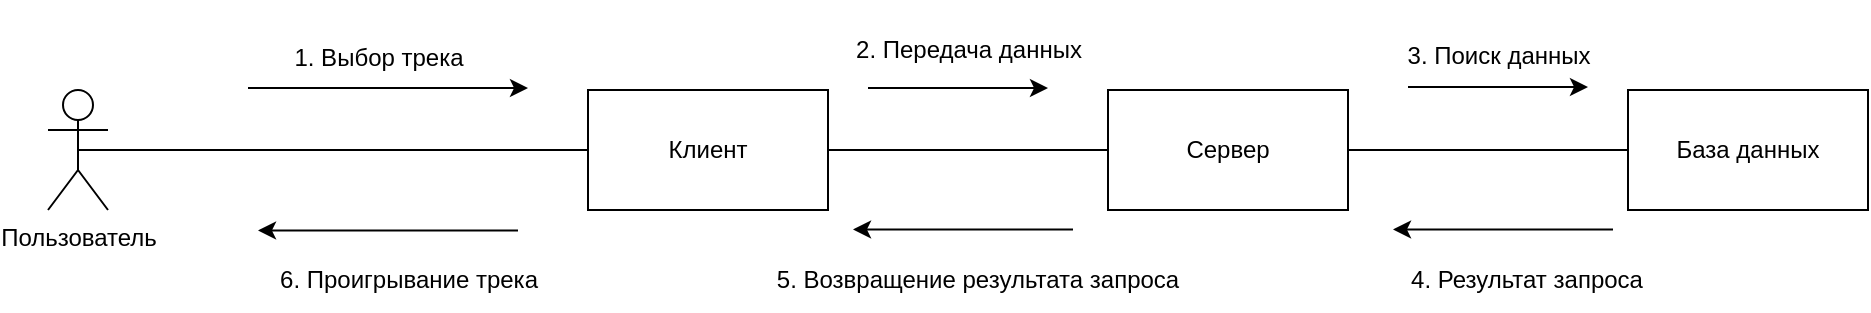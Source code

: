 <mxfile version="20.8.16" type="device"><diagram name="Страница 1" id="5gbrKuqwPX-iAULHTUZU"><mxGraphModel dx="1020" dy="542" grid="1" gridSize="10" guides="1" tooltips="1" connect="1" arrows="1" fold="1" page="1" pageScale="1" pageWidth="827" pageHeight="1169" math="0" shadow="0"><root><mxCell id="0"/><mxCell id="1" parent="0"/><mxCell id="0MuPSX7xNd4ztPRUmDMD-1" value="Пользователь" style="shape=umlActor;verticalLabelPosition=bottom;verticalAlign=top;html=1;outlineConnect=0;" vertex="1" parent="1"><mxGeometry x="40" y="1005" width="30" height="60" as="geometry"/></mxCell><mxCell id="0MuPSX7xNd4ztPRUmDMD-2" value="" style="edgeStyle=orthogonalEdgeStyle;rounded=0;orthogonalLoop=1;jettySize=auto;html=1;endArrow=none;endFill=0;" edge="1" parent="1" source="0MuPSX7xNd4ztPRUmDMD-3" target="0MuPSX7xNd4ztPRUmDMD-10"><mxGeometry relative="1" as="geometry"><Array as="points"><mxPoint x="480" y="1035"/><mxPoint x="480" y="1035"/></Array></mxGeometry></mxCell><mxCell id="0MuPSX7xNd4ztPRUmDMD-3" value="Клиент" style="rounded=0;whiteSpace=wrap;html=1;" vertex="1" parent="1"><mxGeometry x="310" y="1005" width="120" height="60" as="geometry"/></mxCell><mxCell id="0MuPSX7xNd4ztPRUmDMD-4" value="" style="endArrow=none;html=1;rounded=0;exitX=0.5;exitY=0.5;exitDx=0;exitDy=0;exitPerimeter=0;entryX=0;entryY=0.5;entryDx=0;entryDy=0;" edge="1" parent="1" source="0MuPSX7xNd4ztPRUmDMD-1" target="0MuPSX7xNd4ztPRUmDMD-3"><mxGeometry width="50" height="50" relative="1" as="geometry"><mxPoint x="320" y="1015" as="sourcePoint"/><mxPoint x="370" y="965" as="targetPoint"/></mxGeometry></mxCell><mxCell id="0MuPSX7xNd4ztPRUmDMD-5" value="" style="endArrow=classic;html=1;rounded=0;" edge="1" parent="1"><mxGeometry width="50" height="50" relative="1" as="geometry"><mxPoint x="140" y="1004" as="sourcePoint"/><mxPoint x="280" y="1004" as="targetPoint"/></mxGeometry></mxCell><mxCell id="0MuPSX7xNd4ztPRUmDMD-6" value="1. Выбор трека" style="text;html=1;align=center;verticalAlign=middle;resizable=0;points=[];autosize=1;strokeColor=none;fillColor=none;" vertex="1" parent="1"><mxGeometry x="150" y="974" width="110" height="30" as="geometry"/></mxCell><mxCell id="0MuPSX7xNd4ztPRUmDMD-7" value="" style="endArrow=classic;html=1;rounded=0;" edge="1" parent="1"><mxGeometry width="50" height="50" relative="1" as="geometry"><mxPoint x="275" y="1075.25" as="sourcePoint"/><mxPoint x="145" y="1075.25" as="targetPoint"/></mxGeometry></mxCell><mxCell id="0MuPSX7xNd4ztPRUmDMD-8" value="6. Проигрывание трека" style="text;html=1;align=center;verticalAlign=middle;resizable=0;points=[];autosize=1;strokeColor=none;fillColor=none;" vertex="1" parent="1"><mxGeometry x="145" y="1085.25" width="150" height="30" as="geometry"/></mxCell><mxCell id="0MuPSX7xNd4ztPRUmDMD-9" value="" style="edgeStyle=orthogonalEdgeStyle;rounded=0;orthogonalLoop=1;jettySize=auto;html=1;endArrow=none;endFill=0;" edge="1" parent="1" source="0MuPSX7xNd4ztPRUmDMD-10" target="0MuPSX7xNd4ztPRUmDMD-11"><mxGeometry relative="1" as="geometry"/></mxCell><mxCell id="0MuPSX7xNd4ztPRUmDMD-10" value="Сервер" style="whiteSpace=wrap;html=1;rounded=0;" vertex="1" parent="1"><mxGeometry x="570" y="1005" width="120" height="60" as="geometry"/></mxCell><mxCell id="0MuPSX7xNd4ztPRUmDMD-11" value="База данных" style="whiteSpace=wrap;html=1;rounded=0;" vertex="1" parent="1"><mxGeometry x="830" y="1005" width="120" height="60" as="geometry"/></mxCell><mxCell id="0MuPSX7xNd4ztPRUmDMD-12" value="" style="endArrow=classic;html=1;rounded=0;" edge="1" parent="1"><mxGeometry width="50" height="50" relative="1" as="geometry"><mxPoint x="450" y="1004" as="sourcePoint"/><mxPoint x="540" y="1004" as="targetPoint"/></mxGeometry></mxCell><mxCell id="0MuPSX7xNd4ztPRUmDMD-13" value="2. Передача данных" style="text;html=1;align=center;verticalAlign=middle;resizable=0;points=[];autosize=1;strokeColor=none;fillColor=none;" vertex="1" parent="1"><mxGeometry x="430" y="970" width="140" height="30" as="geometry"/></mxCell><mxCell id="0MuPSX7xNd4ztPRUmDMD-14" value="" style="endArrow=classic;html=1;rounded=0;" edge="1" parent="1"><mxGeometry width="50" height="50" relative="1" as="geometry"><mxPoint x="720" y="1003.5" as="sourcePoint"/><mxPoint x="810" y="1003.5" as="targetPoint"/></mxGeometry></mxCell><mxCell id="0MuPSX7xNd4ztPRUmDMD-15" value="&lt;br&gt;3. Поиск данных" style="text;html=1;align=center;verticalAlign=middle;resizable=0;points=[];autosize=1;strokeColor=none;fillColor=none;" vertex="1" parent="1"><mxGeometry x="710" y="960" width="110" height="40" as="geometry"/></mxCell><mxCell id="0MuPSX7xNd4ztPRUmDMD-16" value="" style="endArrow=classic;html=1;rounded=0;" edge="1" parent="1"><mxGeometry width="50" height="50" relative="1" as="geometry"><mxPoint x="822.5" y="1074.75" as="sourcePoint"/><mxPoint x="712.5" y="1074.75" as="targetPoint"/></mxGeometry></mxCell><mxCell id="0MuPSX7xNd4ztPRUmDMD-17" value="4. Результат запроса" style="text;html=1;strokeColor=none;fillColor=none;align=center;verticalAlign=middle;whiteSpace=wrap;rounded=0;" vertex="1" parent="1"><mxGeometry x="717.5" y="1085.25" width="122.5" height="30" as="geometry"/></mxCell><mxCell id="0MuPSX7xNd4ztPRUmDMD-18" value="" style="endArrow=classic;html=1;rounded=0;" edge="1" parent="1"><mxGeometry width="50" height="50" relative="1" as="geometry"><mxPoint x="552.5" y="1074.75" as="sourcePoint"/><mxPoint x="442.5" y="1074.75" as="targetPoint"/></mxGeometry></mxCell><mxCell id="0MuPSX7xNd4ztPRUmDMD-19" value="5. Возвращение результата запроса" style="text;html=1;strokeColor=none;fillColor=none;align=center;verticalAlign=middle;whiteSpace=wrap;rounded=0;" vertex="1" parent="1"><mxGeometry x="400" y="1085.25" width="210" height="30" as="geometry"/></mxCell></root></mxGraphModel></diagram></mxfile>